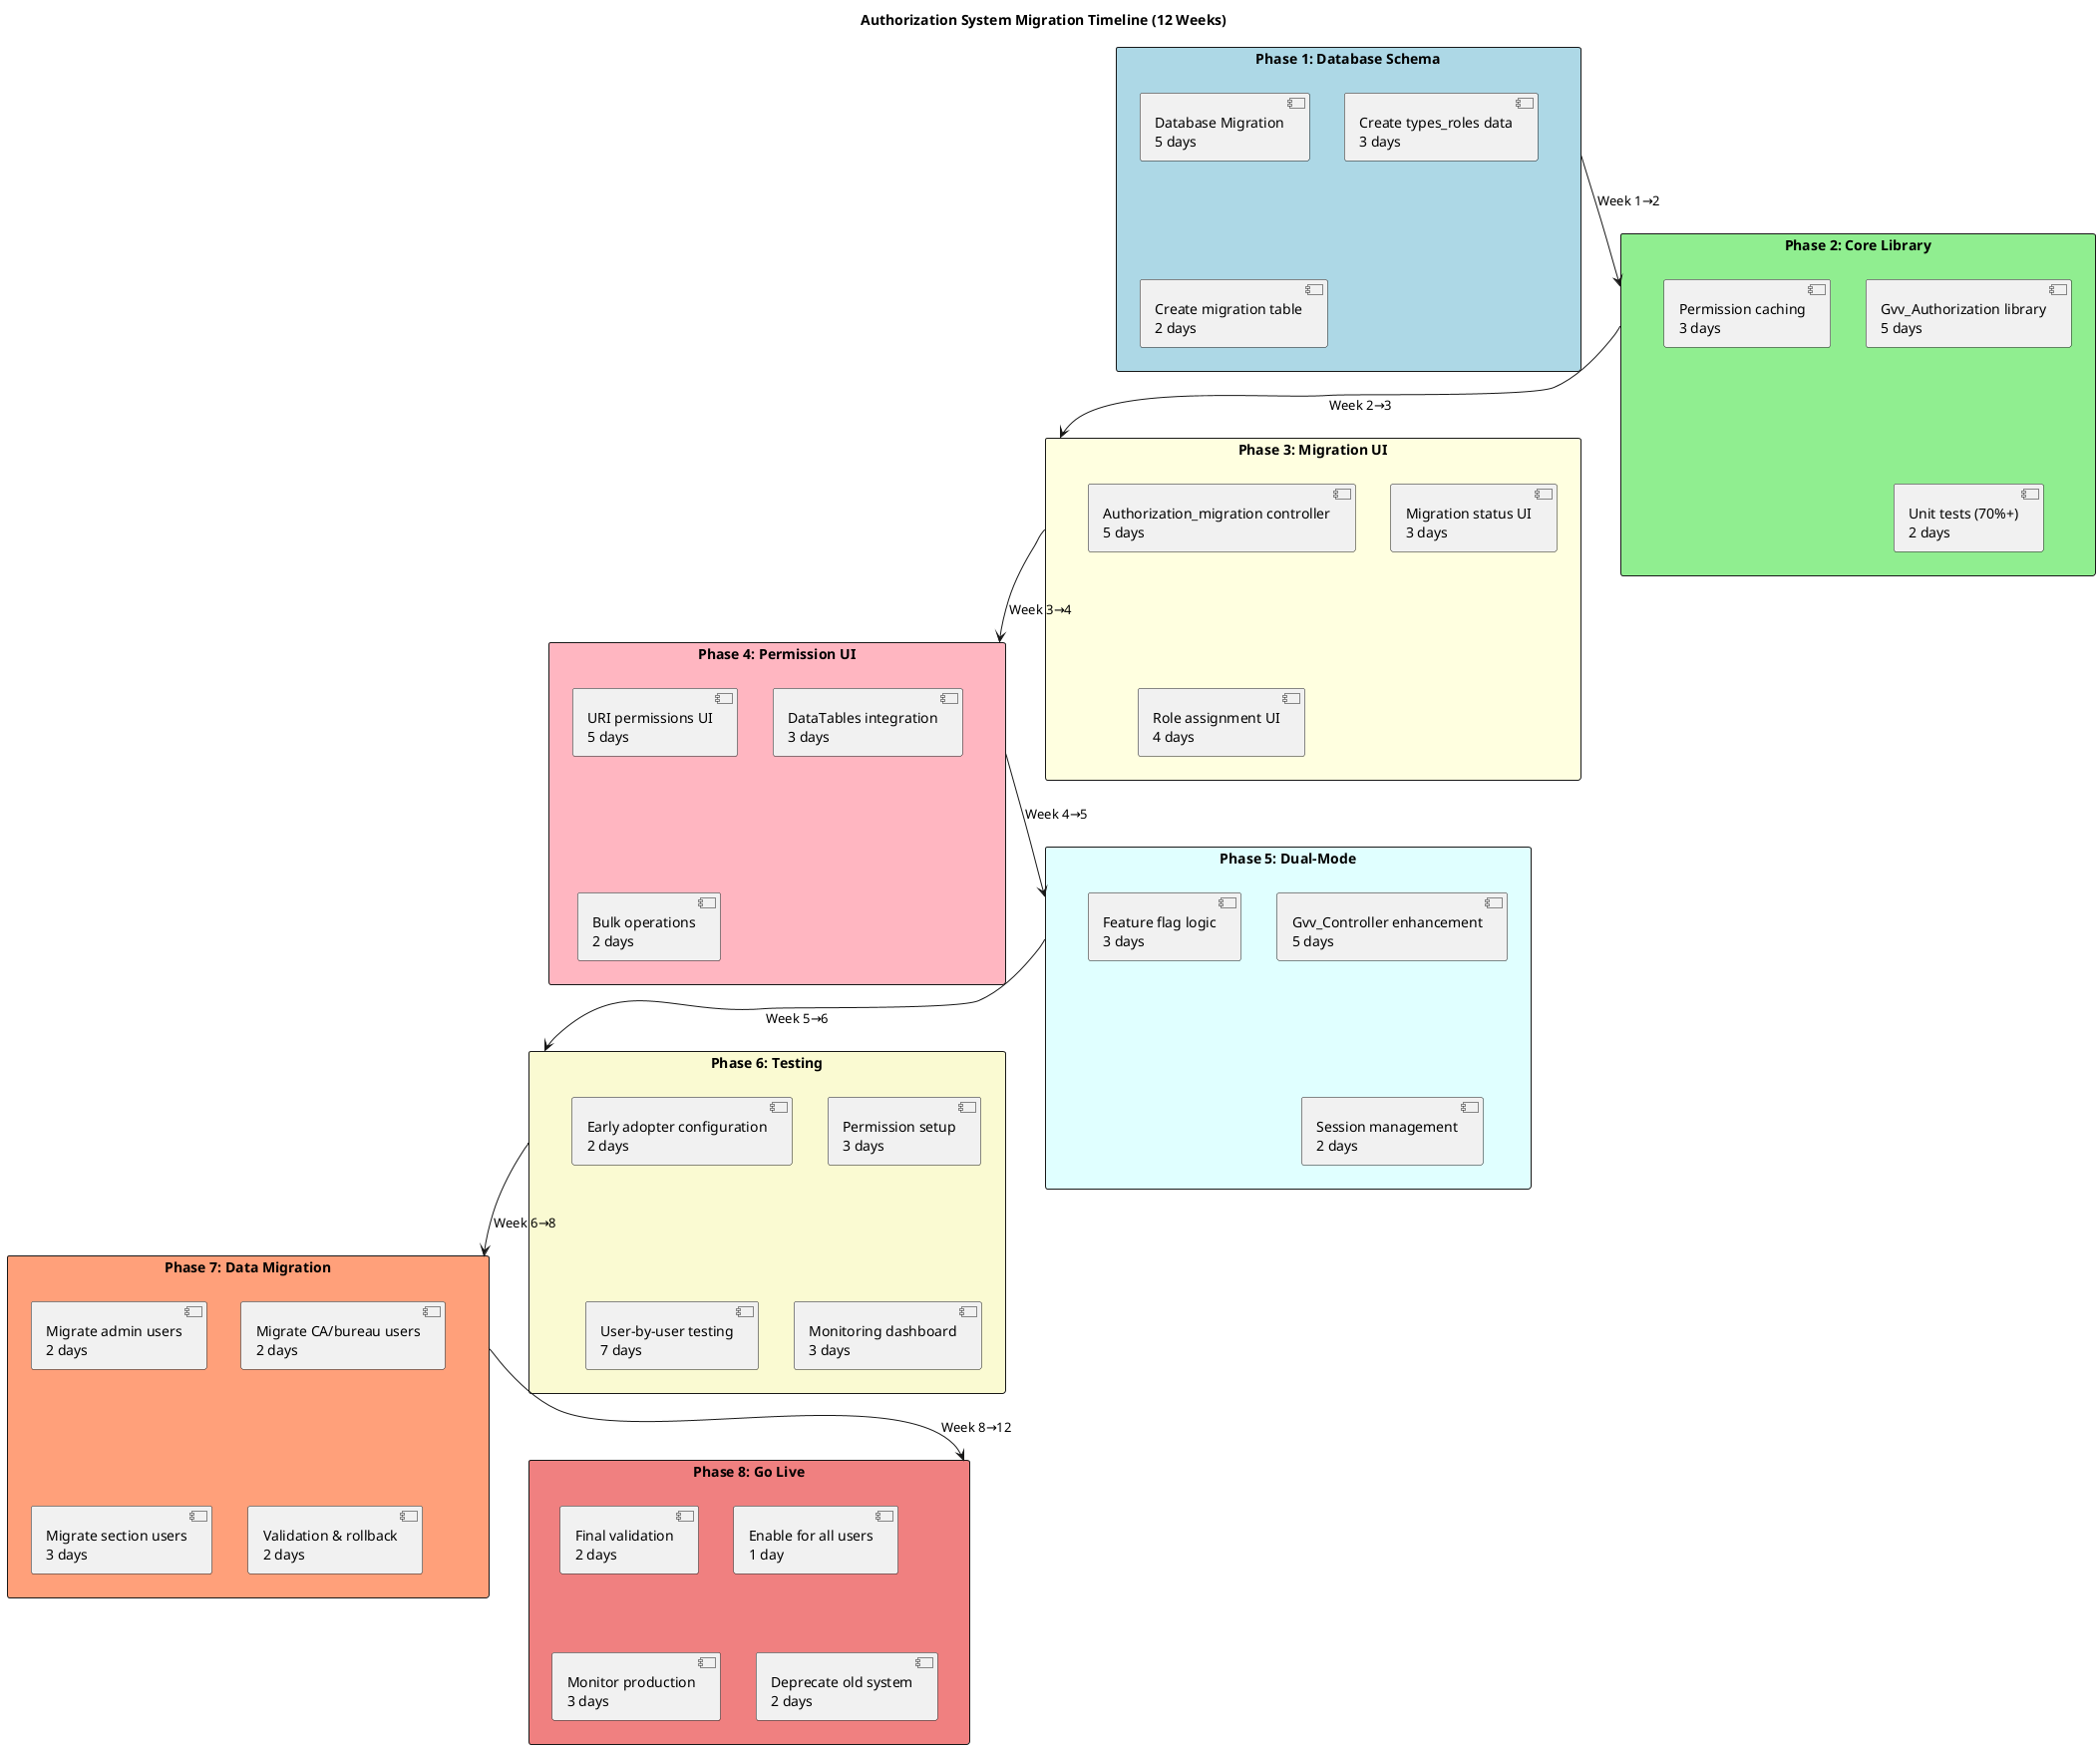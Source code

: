 @startuml migration_timeline

title Authorization System Migration Timeline (12 Weeks)

' Phase 1: Database Schema (Week 1)
rectangle "Phase 1: Database Schema" as phase1 #LightBlue {
  [Database Migration\n5 days] as DB
  [Create types_roles data\n3 days] as ROLES
  [Create migration table\n2 days] as MIGT
}

' Phase 2: Core Authorization Library (Week 2)
rectangle "Phase 2: Core Library" as phase2 #LightGreen {
  [Gvv_Authorization library\n5 days] as AUTH
  [Permission caching\n3 days] as CACHE
  [Unit tests (70%+)\n2 days] as AUTHTEST
}

' Phase 3: Migration Controller & UI (Week 3-4)
rectangle "Phase 3: Migration UI" as phase3 #LightYellow {
  [Authorization_migration controller\n5 days] as MIGCTRL
  [Migration status UI\n3 days] as MIGUI
  [Role assignment UI\n4 days] as ROLEUI
}

' Phase 4: Permission Management UI (Week 4-5)
rectangle "Phase 4: Permission UI" as phase4 #LightPink {
  [URI permissions UI\n5 days] as URIUI
  [DataTables integration\n3 days] as DT
  [Bulk operations\n2 days] as BULK
}

' Phase 5: Dual-Mode Controller (Week 5-6)
rectangle "Phase 5: Dual-Mode" as phase5 #LightCyan {
  [Gvv_Controller enhancement\n5 days] as GVVCTRL
  [Feature flag logic\n3 days] as FLAGS
  [Session management\n2 days] as SESS
}

' Phase 6: Progressive Migration (Week 6-7)
rectangle "Phase 6: Testing" as phase6 #LightGoldenRodYellow {
  [Early adopter configuration\n2 days] as EARLY
  [Permission setup\n3 days] as SETUP
  [User-by-user testing\n7 days] as USERTEST
  [Monitoring dashboard\n3 days] as MONITOR
}

' Phase 7: Data Migration (Week 8-9)
rectangle "Phase 7: Data Migration" as phase7 #LightSalmon {
  [Migrate admin users\n2 days] as ADMIN
  [Migrate CA/bureau users\n2 days] as MGMT
  [Migrate section users\n3 days] as USERS
  [Validation & rollback\n2 days] as VALID
}

' Phase 8: Global Enablement (Week 9-12)
rectangle "Phase 8: Go Live" as phase8 #LightCoral {
  [Final validation\n2 days] as FINAL
  [Enable for all users\n1 day] as ENABLE
  [Monitor production\n3 days] as PROD
  [Deprecate old system\n2 days] as DEPRECATE
}

' Dependencies
phase1 -down-> phase2 : Week 1→2
phase2 -down-> phase3 : Week 2→3
phase3 -down-> phase4 : Week 3→4
phase4 -down-> phase5 : Week 4→5
phase5 -down-> phase6 : Week 5→6
phase6 -down-> phase7 : Week 6→8
phase7 -down-> phase8 : Week 8→12

@enduml
